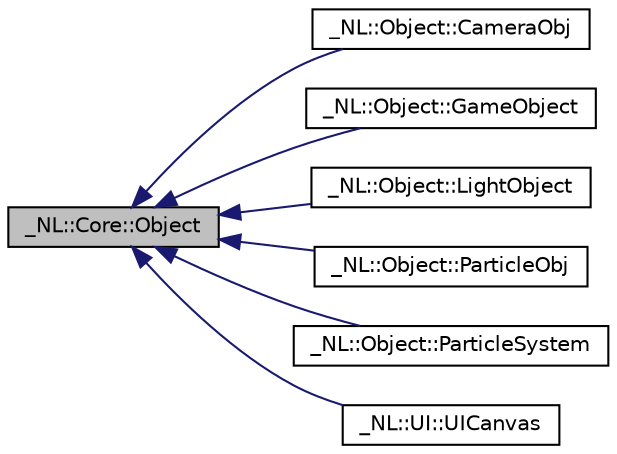 digraph "_NL::Core::Object"
{
  edge [fontname="Helvetica",fontsize="10",labelfontname="Helvetica",labelfontsize="10"];
  node [fontname="Helvetica",fontsize="10",shape=record];
  rankdir="LR";
  Node0 [label="_NL::Core::Object",height=0.2,width=0.4,color="black", fillcolor="grey75", style="filled", fontcolor="black"];
  Node0 -> Node1 [dir="back",color="midnightblue",fontsize="10",style="solid",fontname="Helvetica"];
  Node1 [label="_NL::Object::CameraObj",height=0.2,width=0.4,color="black", fillcolor="white", style="filled",URL="$class___n_l_1_1_object_1_1_camera_obj.html"];
  Node0 -> Node2 [dir="back",color="midnightblue",fontsize="10",style="solid",fontname="Helvetica"];
  Node2 [label="_NL::Object::GameObject",height=0.2,width=0.4,color="black", fillcolor="white", style="filled",URL="$class___n_l_1_1_object_1_1_game_object.html"];
  Node0 -> Node3 [dir="back",color="midnightblue",fontsize="10",style="solid",fontname="Helvetica"];
  Node3 [label="_NL::Object::LightObject",height=0.2,width=0.4,color="black", fillcolor="white", style="filled",URL="$class___n_l_1_1_object_1_1_light_object.html"];
  Node0 -> Node4 [dir="back",color="midnightblue",fontsize="10",style="solid",fontname="Helvetica"];
  Node4 [label="_NL::Object::ParticleObj",height=0.2,width=0.4,color="black", fillcolor="white", style="filled",URL="$class___n_l_1_1_object_1_1_particle_obj.html"];
  Node0 -> Node5 [dir="back",color="midnightblue",fontsize="10",style="solid",fontname="Helvetica"];
  Node5 [label="_NL::Object::ParticleSystem",height=0.2,width=0.4,color="black", fillcolor="white", style="filled",URL="$class___n_l_1_1_object_1_1_particle_system.html"];
  Node0 -> Node6 [dir="back",color="midnightblue",fontsize="10",style="solid",fontname="Helvetica"];
  Node6 [label="_NL::UI::UICanvas",height=0.2,width=0.4,color="black", fillcolor="white", style="filled",URL="$class___n_l_1_1_u_i_1_1_u_i_canvas.html"];
}
